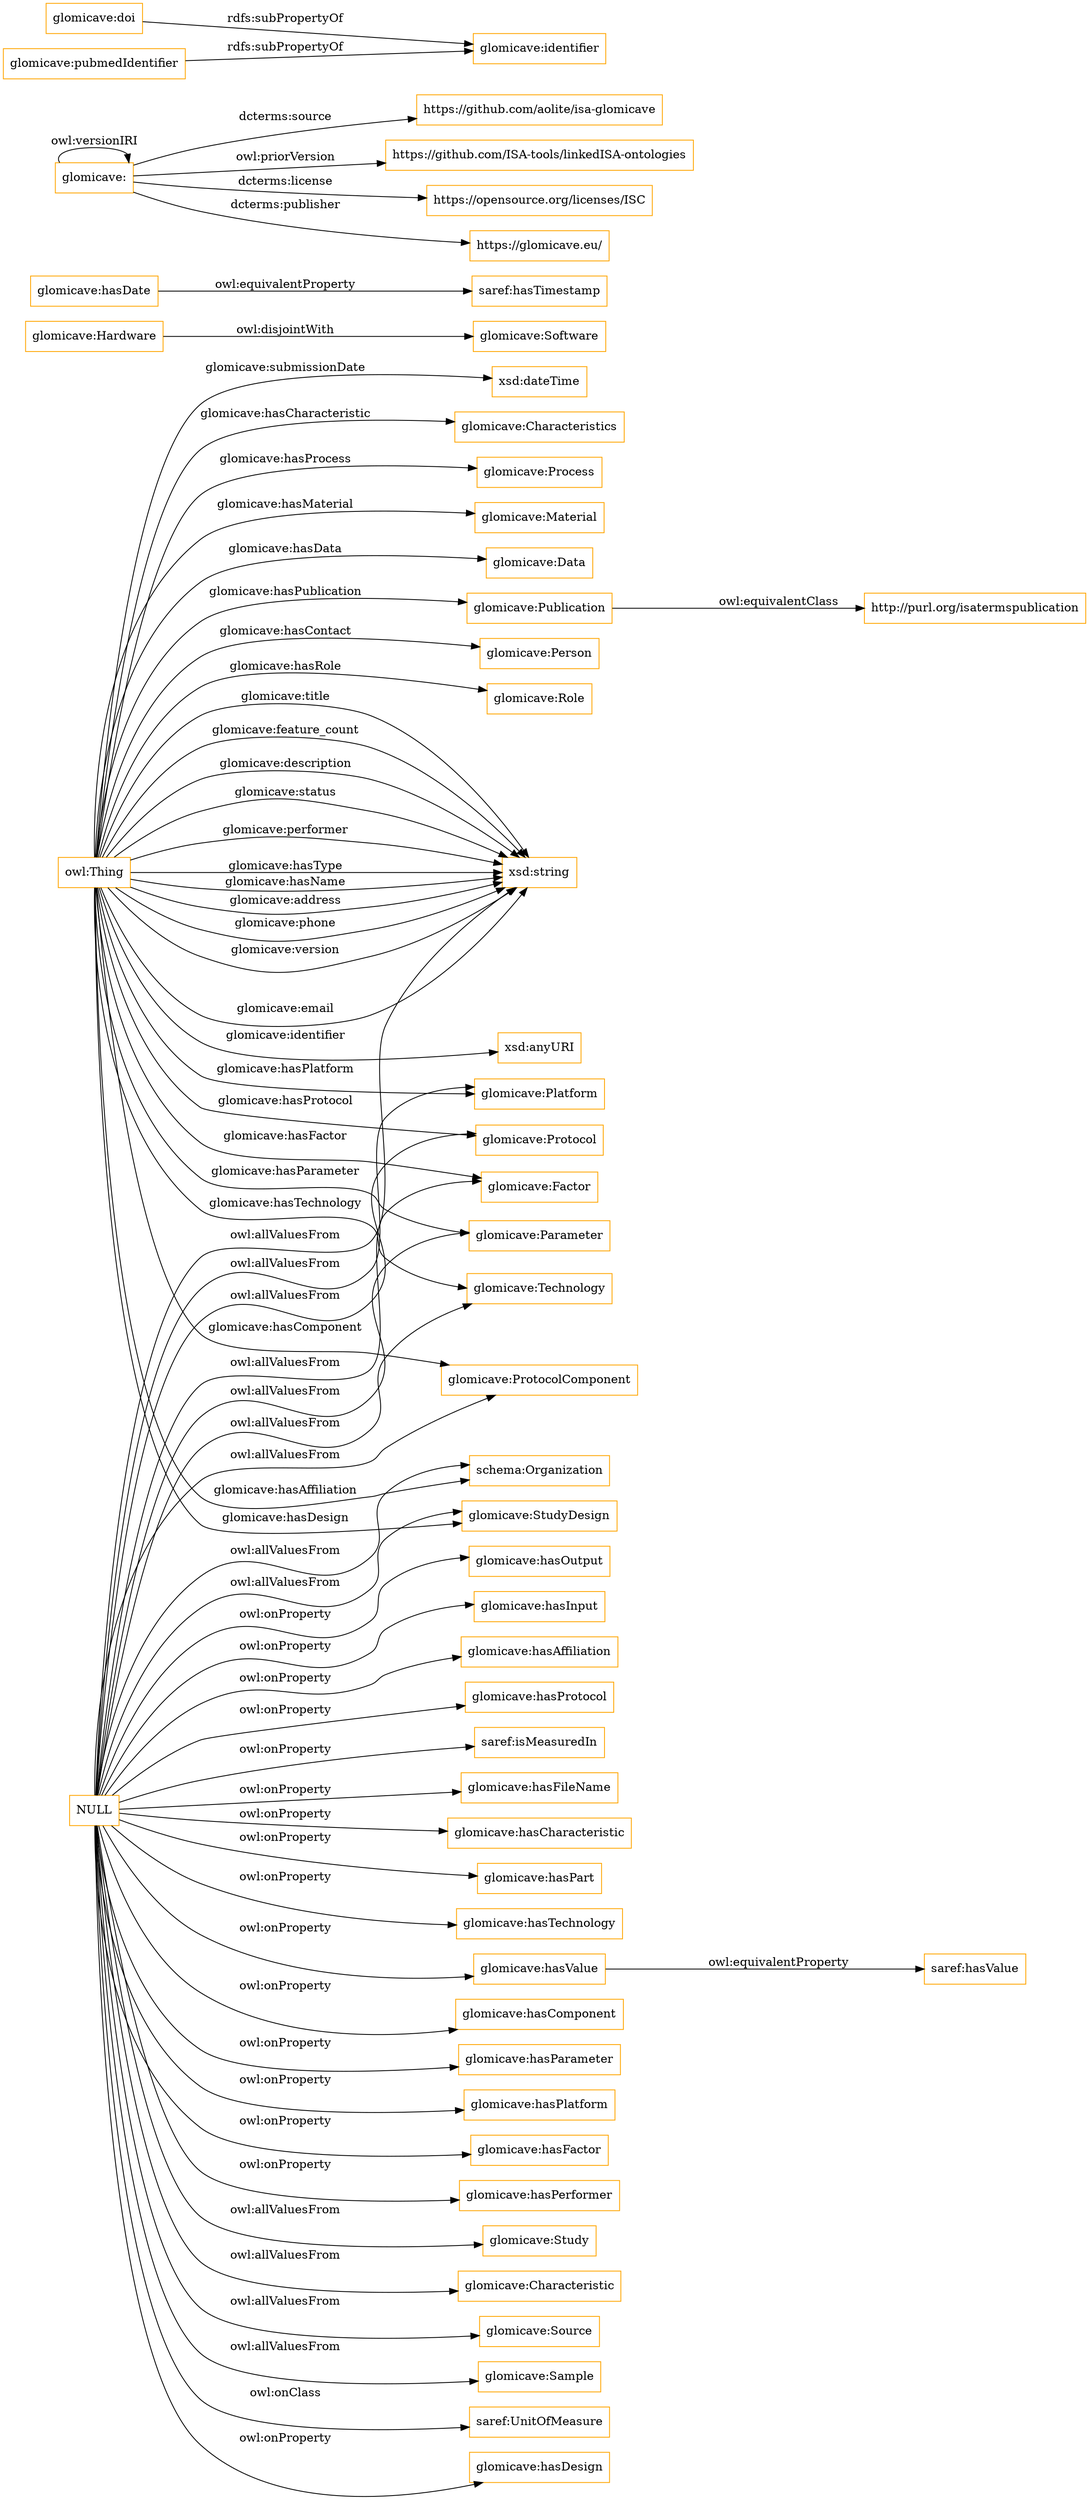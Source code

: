 digraph ar2dtool_diagram { 
rankdir=LR;
size="1501"
node [shape = rectangle, color="orange"]; "schema:Organization" "glomicave:StudyDesign" "glomicave:Technology" "glomicave:Study" "glomicave:Process" "glomicave:ProtocolComponent" "glomicave:Platform" "glomicave:Material" "glomicave:Characteristic" "glomicave:Protocol" "glomicave:Factor" "glomicave:Data" "glomicave:Publication" "glomicave:Hardware" "glomicave:Source" "glomicave:Parameter" "glomicave:Person" "glomicave:Role" "glomicave:Sample" "saref:UnitOfMeasure" "glomicave:Software" ; /*classes style*/
	"NULL" -> "glomicave:Factor" [ label = "owl:allValuesFrom" ];
	"NULL" -> "glomicave:Parameter" [ label = "owl:allValuesFrom" ];
	"NULL" -> "glomicave:hasDesign" [ label = "owl:onProperty" ];
	"NULL" -> "glomicave:hasOutput" [ label = "owl:onProperty" ];
	"NULL" -> "glomicave:Platform" [ label = "owl:allValuesFrom" ];
	"NULL" -> "glomicave:Protocol" [ label = "owl:allValuesFrom" ];
	"NULL" -> "glomicave:hasInput" [ label = "owl:onProperty" ];
	"NULL" -> "glomicave:hasAffiliation" [ label = "owl:onProperty" ];
	"NULL" -> "glomicave:hasProtocol" [ label = "owl:onProperty" ];
	"NULL" -> "glomicave:Study" [ label = "owl:allValuesFrom" ];
	"NULL" -> "saref:isMeasuredIn" [ label = "owl:onProperty" ];
	"NULL" -> "glomicave:hasFileName" [ label = "owl:onProperty" ];
	"NULL" -> "saref:UnitOfMeasure" [ label = "owl:onClass" ];
	"NULL" -> "glomicave:hasCharacteristic" [ label = "owl:onProperty" ];
	"NULL" -> "glomicave:Source" [ label = "owl:allValuesFrom" ];
	"NULL" -> "glomicave:ProtocolComponent" [ label = "owl:allValuesFrom" ];
	"NULL" -> "glomicave:Characteristic" [ label = "owl:allValuesFrom" ];
	"NULL" -> "glomicave:hasPart" [ label = "owl:onProperty" ];
	"NULL" -> "glomicave:hasTechnology" [ label = "owl:onProperty" ];
	"NULL" -> "glomicave:hasValue" [ label = "owl:onProperty" ];
	"NULL" -> "glomicave:StudyDesign" [ label = "owl:allValuesFrom" ];
	"NULL" -> "schema:Organization" [ label = "owl:allValuesFrom" ];
	"NULL" -> "glomicave:hasComponent" [ label = "owl:onProperty" ];
	"NULL" -> "glomicave:Technology" [ label = "owl:allValuesFrom" ];
	"NULL" -> "glomicave:hasParameter" [ label = "owl:onProperty" ];
	"NULL" -> "glomicave:hasPlatform" [ label = "owl:onProperty" ];
	"NULL" -> "glomicave:hasFactor" [ label = "owl:onProperty" ];
	"NULL" -> "glomicave:hasPerformer" [ label = "owl:onProperty" ];
	"NULL" -> "xsd:string" [ label = "owl:allValuesFrom" ];
	"NULL" -> "glomicave:Sample" [ label = "owl:allValuesFrom" ];
	"glomicave:hasDate" -> "saref:hasTimestamp" [ label = "owl:equivalentProperty" ];
	"glomicave:" -> "https://github.com/aolite/isa-glomicave" [ label = "dcterms:source" ];
	"glomicave:" -> "https://github.com/ISA-tools/linkedISA-ontologies" [ label = "owl:priorVersion" ];
	"glomicave:" -> "glomicave:" [ label = "owl:versionIRI" ];
	"glomicave:" -> "https://opensource.org/licenses/ISC" [ label = "dcterms:license" ];
	"glomicave:" -> "https://glomicave.eu/" [ label = "dcterms:publisher" ];
	"glomicave:doi" -> "glomicave:identifier" [ label = "rdfs:subPropertyOf" ];
	"glomicave:Hardware" -> "glomicave:Software" [ label = "owl:disjointWith" ];
	"glomicave:Publication" -> "http://purl.org/isatermspublication" [ label = "owl:equivalentClass" ];
	"glomicave:pubmedIdentifier" -> "glomicave:identifier" [ label = "rdfs:subPropertyOf" ];
	"glomicave:hasValue" -> "saref:hasValue" [ label = "owl:equivalentProperty" ];
	"owl:Thing" -> "xsd:string" [ label = "glomicave:email" ];
	"owl:Thing" -> "glomicave:ProtocolComponent" [ label = "glomicave:hasComponent" ];
	"owl:Thing" -> "xsd:anyURI" [ label = "glomicave:identifier" ];
	"owl:Thing" -> "glomicave:Platform" [ label = "glomicave:hasPlatform" ];
	"owl:Thing" -> "xsd:dateTime" [ label = "glomicave:submissionDate" ];
	"owl:Thing" -> "glomicave:Factor" [ label = "glomicave:hasFactor" ];
	"owl:Thing" -> "xsd:string" [ label = "glomicave:title" ];
	"owl:Thing" -> "xsd:string" [ label = "glomicave:feature_count" ];
	"owl:Thing" -> "glomicave:Data" [ label = "glomicave:hasData" ];
	"owl:Thing" -> "xsd:string" [ label = "glomicave:description" ];
	"owl:Thing" -> "glomicave:Process" [ label = "glomicave:hasProcess" ];
	"owl:Thing" -> "glomicave:Protocol" [ label = "glomicave:hasProtocol" ];
	"owl:Thing" -> "schema:Organization" [ label = "glomicave:hasAffiliation" ];
	"owl:Thing" -> "glomicave:Role" [ label = "glomicave:hasRole" ];
	"owl:Thing" -> "xsd:string" [ label = "glomicave:status" ];
	"owl:Thing" -> "xsd:string" [ label = "glomicave:performer" ];
	"owl:Thing" -> "glomicave:StudyDesign" [ label = "glomicave:hasDesign" ];
	"owl:Thing" -> "glomicave:Characteristics" [ label = "glomicave:hasCharacteristic" ];
	"owl:Thing" -> "xsd:string" [ label = "glomicave:hasType" ];
	"owl:Thing" -> "xsd:string" [ label = "glomicave:hasName" ];
	"owl:Thing" -> "glomicave:Person" [ label = "glomicave:hasContact" ];
	"owl:Thing" -> "xsd:string" [ label = "glomicave:address" ];
	"owl:Thing" -> "glomicave:Material" [ label = "glomicave:hasMaterial" ];
	"owl:Thing" -> "glomicave:Technology" [ label = "glomicave:hasTechnology" ];
	"owl:Thing" -> "xsd:string" [ label = "glomicave:phone" ];
	"owl:Thing" -> "glomicave:Publication" [ label = "glomicave:hasPublication" ];
	"owl:Thing" -> "xsd:string" [ label = "glomicave:version" ];
	"owl:Thing" -> "glomicave:Parameter" [ label = "glomicave:hasParameter" ];

}
